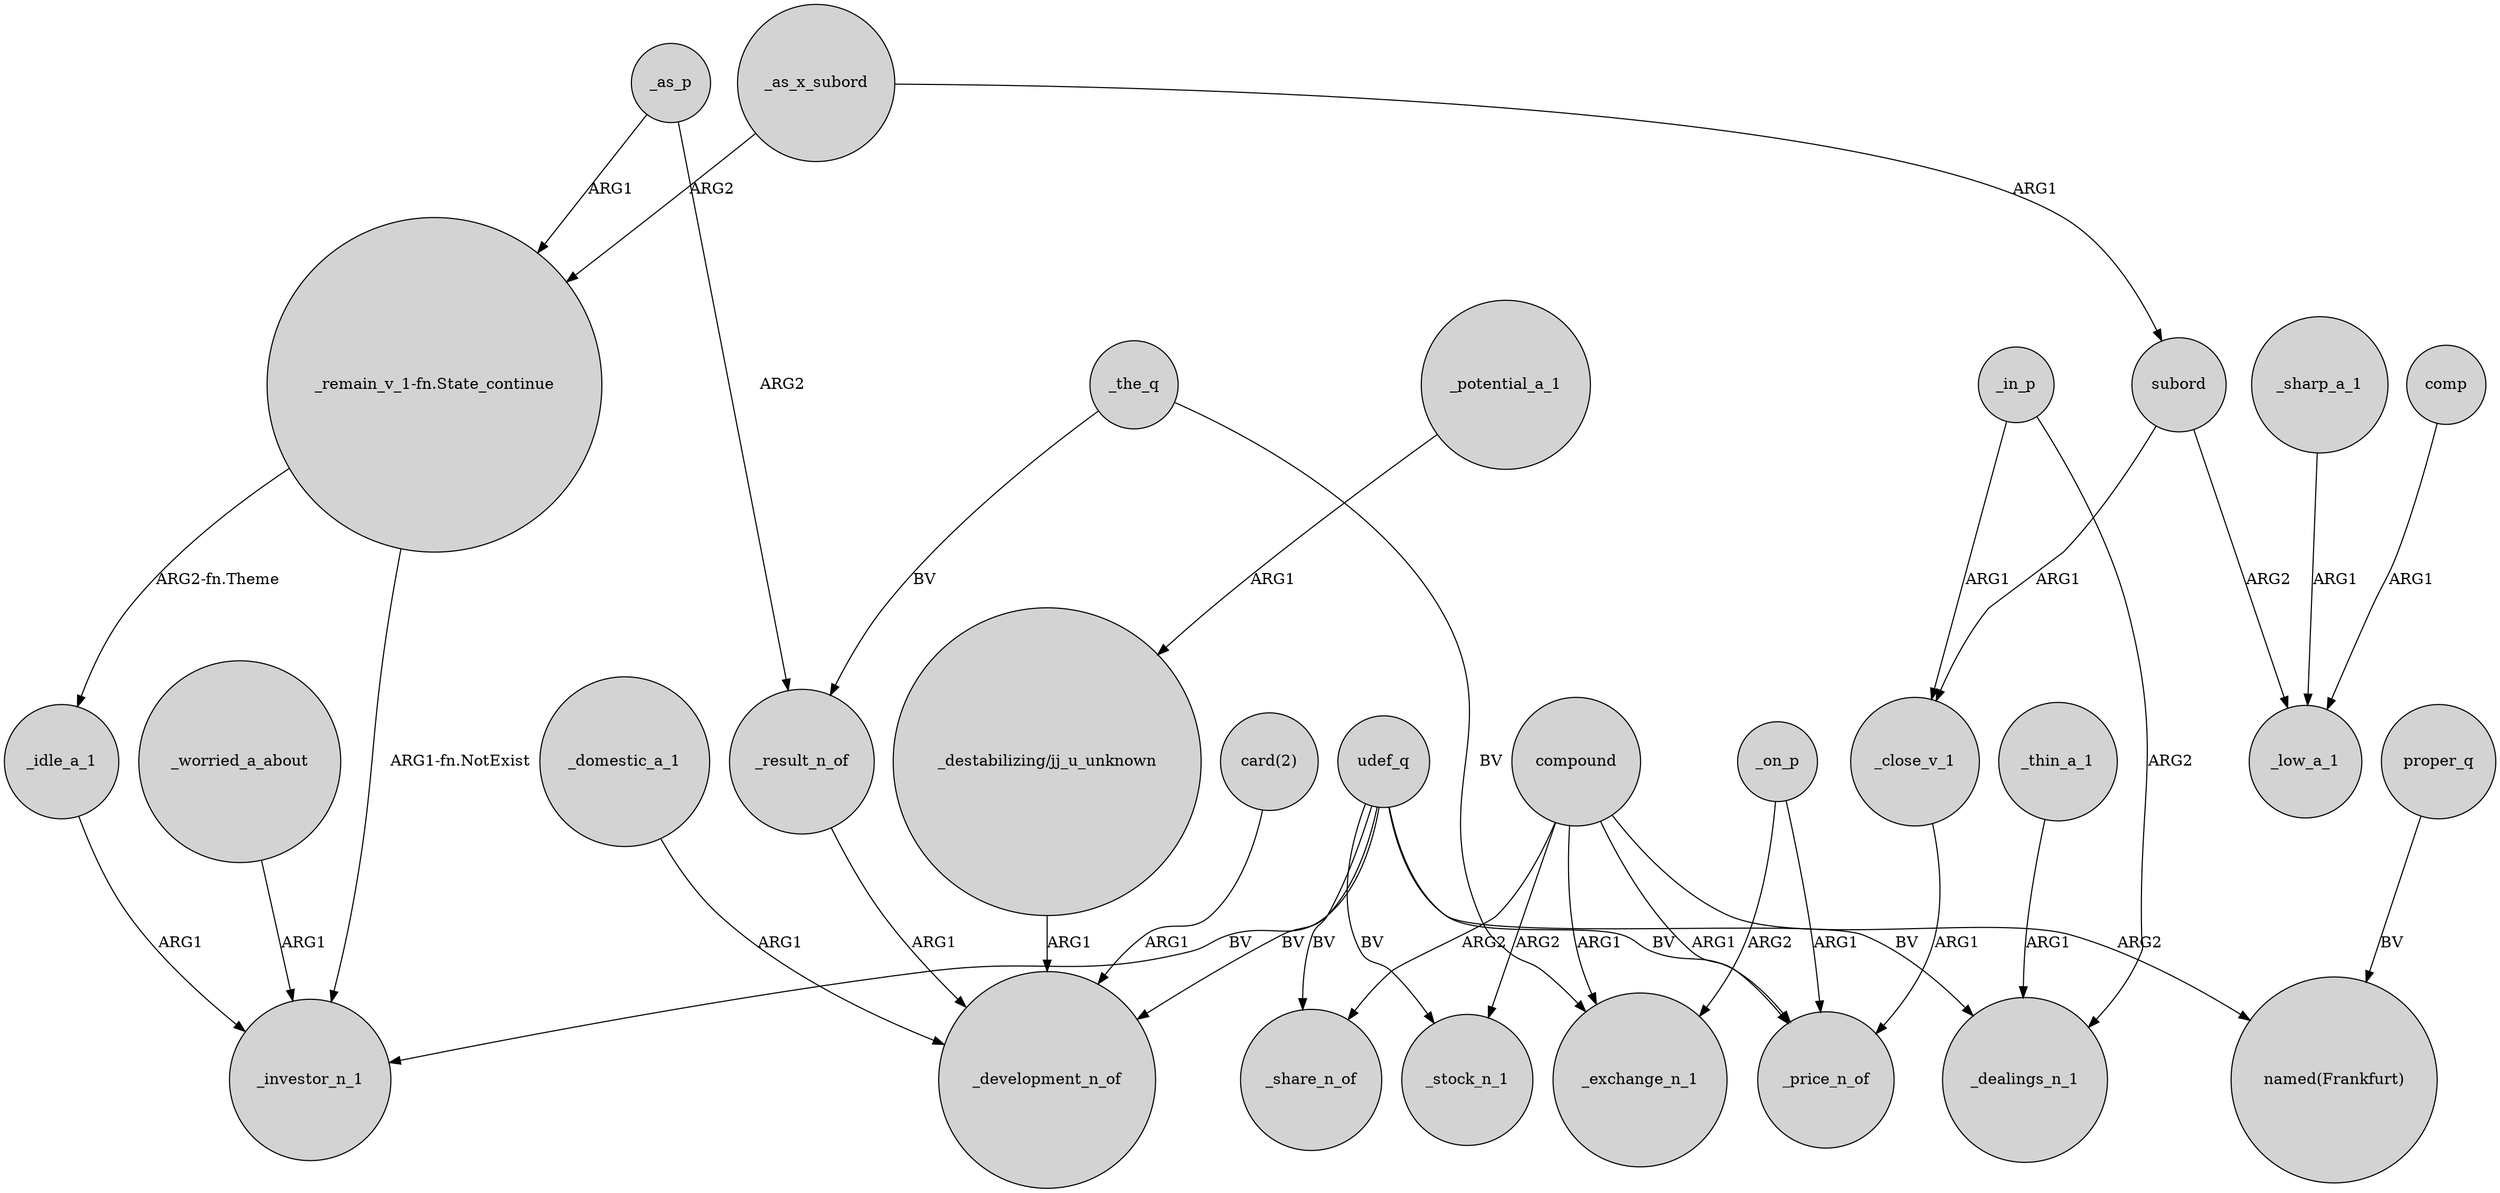 digraph {
	node [shape=circle style=filled]
	_as_x_subord -> subord [label=ARG1]
	udef_q -> _price_n_of [label=BV]
	subord -> _close_v_1 [label=ARG1]
	"_remain_v_1-fn.State_continue" -> _investor_n_1 [label="ARG1-fn.NotExist"]
	udef_q -> _investor_n_1 [label=BV]
	subord -> _low_a_1 [label=ARG2]
	"_destabilizing/jj_u_unknown" -> _development_n_of [label=ARG1]
	_the_q -> _result_n_of [label=BV]
	_in_p -> _dealings_n_1 [label=ARG2]
	"card(2)" -> _development_n_of [label=ARG1]
	_as_x_subord -> "_remain_v_1-fn.State_continue" [label=ARG2]
	compound -> _share_n_of [label=ARG2]
	"_remain_v_1-fn.State_continue" -> _idle_a_1 [label="ARG2-fn.Theme"]
	_domestic_a_1 -> _development_n_of [label=ARG1]
	proper_q -> "named(Frankfurt)" [label=BV]
	_potential_a_1 -> "_destabilizing/jj_u_unknown" [label=ARG1]
	compound -> _stock_n_1 [label=ARG2]
	_worried_a_about -> _investor_n_1 [label=ARG1]
	_as_p -> _result_n_of [label=ARG2]
	udef_q -> _stock_n_1 [label=BV]
	compound -> _exchange_n_1 [label=ARG1]
	compound -> "named(Frankfurt)" [label=ARG2]
	_sharp_a_1 -> _low_a_1 [label=ARG1]
	_idle_a_1 -> _investor_n_1 [label=ARG1]
	udef_q -> _share_n_of [label=BV]
	_result_n_of -> _development_n_of [label=ARG1]
	udef_q -> _development_n_of [label=BV]
	_on_p -> _exchange_n_1 [label=ARG2]
	_as_p -> "_remain_v_1-fn.State_continue" [label=ARG1]
	compound -> _price_n_of [label=ARG1]
	_in_p -> _close_v_1 [label=ARG1]
	udef_q -> _dealings_n_1 [label=BV]
	_on_p -> _price_n_of [label=ARG1]
	_close_v_1 -> _price_n_of [label=ARG1]
	_the_q -> _exchange_n_1 [label=BV]
	comp -> _low_a_1 [label=ARG1]
	_thin_a_1 -> _dealings_n_1 [label=ARG1]
}
